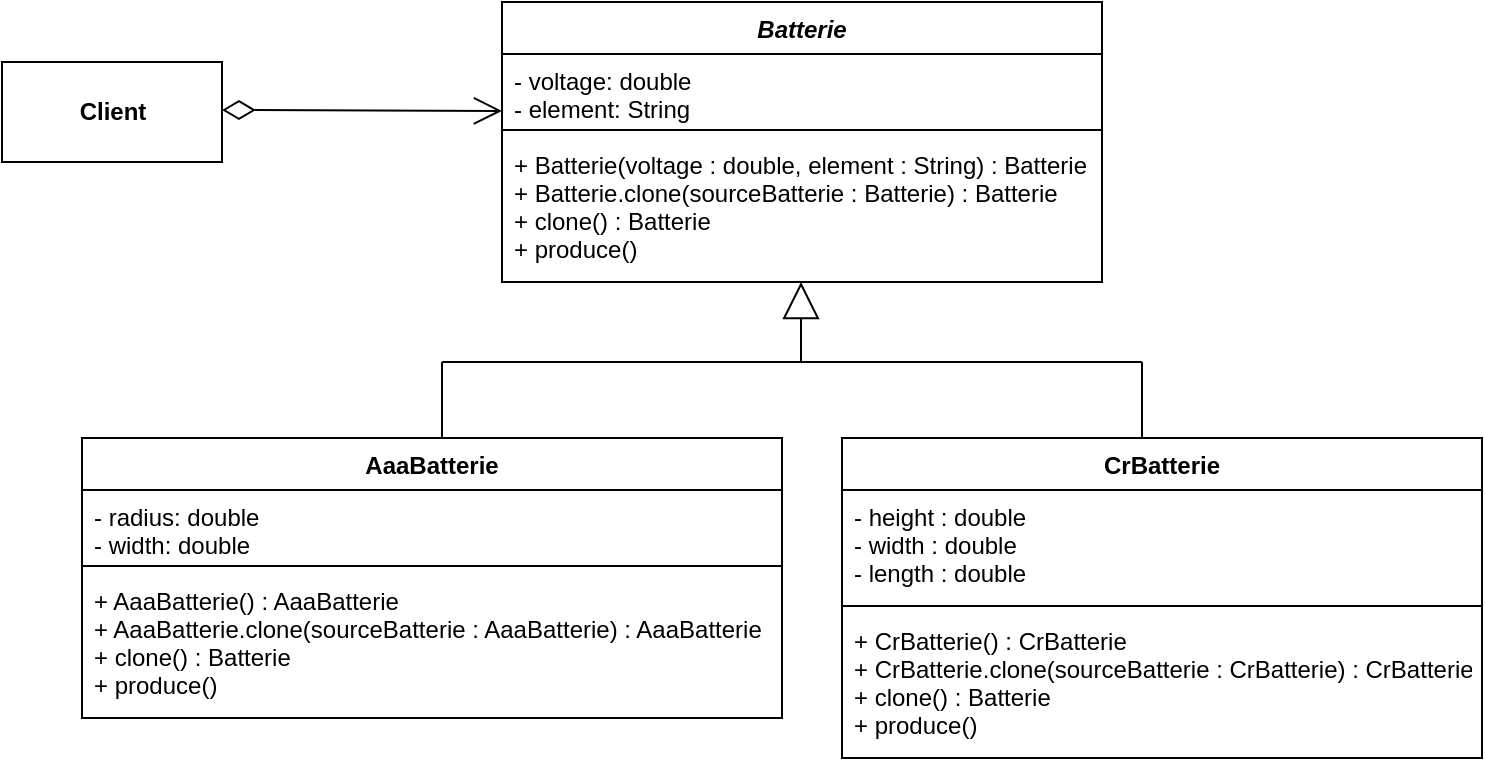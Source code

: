 <mxfile version="14.5.1" type="device"><diagram id="8u9aWG2pSVpuxZjXuEks" name="Страница 1"><mxGraphModel dx="1086" dy="776" grid="1" gridSize="10" guides="1" tooltips="1" connect="1" arrows="1" fold="1" page="1" pageScale="1" pageWidth="827" pageHeight="1169" math="0" shadow="0"><root><mxCell id="0"/><mxCell id="1" parent="0"/><mxCell id="JDyGznvOX9vCDe61Zie4-1" value="Batterie" style="swimlane;fontStyle=3;align=center;verticalAlign=top;childLayout=stackLayout;horizontal=1;startSize=26;horizontalStack=0;resizeParent=1;resizeParentMax=0;resizeLast=0;collapsible=1;marginBottom=0;" parent="1" vertex="1"><mxGeometry x="300" y="160" width="300" height="140" as="geometry"/></mxCell><mxCell id="JDyGznvOX9vCDe61Zie4-2" value="- voltage: double&#10;- element: String" style="text;strokeColor=none;fillColor=none;align=left;verticalAlign=top;spacingLeft=4;spacingRight=4;overflow=hidden;rotatable=0;points=[[0,0.5],[1,0.5]];portConstraint=eastwest;" parent="JDyGznvOX9vCDe61Zie4-1" vertex="1"><mxGeometry y="26" width="300" height="34" as="geometry"/></mxCell><mxCell id="JDyGznvOX9vCDe61Zie4-3" value="" style="line;strokeWidth=1;fillColor=none;align=left;verticalAlign=middle;spacingTop=-1;spacingLeft=3;spacingRight=3;rotatable=0;labelPosition=right;points=[];portConstraint=eastwest;" parent="JDyGznvOX9vCDe61Zie4-1" vertex="1"><mxGeometry y="60" width="300" height="8" as="geometry"/></mxCell><mxCell id="JDyGznvOX9vCDe61Zie4-4" value="+ Batterie(voltage : double, element : String) : Batterie&#10;+ Batterie.clone(sourceBatterie : Batterie) : Batterie&#10;+ clone() : Batterie&#10;+ produce()" style="text;strokeColor=none;fillColor=none;align=left;verticalAlign=top;spacingLeft=4;spacingRight=4;overflow=hidden;rotatable=0;points=[[0,0.5],[1,0.5]];portConstraint=eastwest;" parent="JDyGznvOX9vCDe61Zie4-1" vertex="1"><mxGeometry y="68" width="300" height="72" as="geometry"/></mxCell><mxCell id="JDyGznvOX9vCDe61Zie4-5" value="AaaBatterie" style="swimlane;fontStyle=1;align=center;verticalAlign=top;childLayout=stackLayout;horizontal=1;startSize=26;horizontalStack=0;resizeParent=1;resizeParentMax=0;resizeLast=0;collapsible=1;marginBottom=0;" parent="1" vertex="1"><mxGeometry x="90" y="378" width="350" height="140" as="geometry"/></mxCell><mxCell id="JDyGznvOX9vCDe61Zie4-6" value="- radius: double&#10;- width: double" style="text;strokeColor=none;fillColor=none;align=left;verticalAlign=top;spacingLeft=4;spacingRight=4;overflow=hidden;rotatable=0;points=[[0,0.5],[1,0.5]];portConstraint=eastwest;" parent="JDyGznvOX9vCDe61Zie4-5" vertex="1"><mxGeometry y="26" width="350" height="34" as="geometry"/></mxCell><mxCell id="JDyGznvOX9vCDe61Zie4-7" value="" style="line;strokeWidth=1;fillColor=none;align=left;verticalAlign=middle;spacingTop=-1;spacingLeft=3;spacingRight=3;rotatable=0;labelPosition=right;points=[];portConstraint=eastwest;" parent="JDyGznvOX9vCDe61Zie4-5" vertex="1"><mxGeometry y="60" width="350" height="8" as="geometry"/></mxCell><mxCell id="JDyGznvOX9vCDe61Zie4-8" value="+ AaaBatterie() : AaaBatterie&#10;+ AaaBatterie.clone(sourceBatterie : AaaBatterie) : AaaBatterie&#10;+ clone() : Batterie&#10;+ produce()" style="text;strokeColor=none;fillColor=none;align=left;verticalAlign=top;spacingLeft=4;spacingRight=4;overflow=hidden;rotatable=0;points=[[0,0.5],[1,0.5]];portConstraint=eastwest;" parent="JDyGznvOX9vCDe61Zie4-5" vertex="1"><mxGeometry y="68" width="350" height="72" as="geometry"/></mxCell><mxCell id="JDyGznvOX9vCDe61Zie4-9" value="CrBatterie" style="swimlane;fontStyle=1;align=center;verticalAlign=top;childLayout=stackLayout;horizontal=1;startSize=26;horizontalStack=0;resizeParent=1;resizeParentMax=0;resizeLast=0;collapsible=1;marginBottom=0;" parent="1" vertex="1"><mxGeometry x="470" y="378" width="320" height="160" as="geometry"/></mxCell><mxCell id="JDyGznvOX9vCDe61Zie4-10" value="- height : double&#10;- width : double&#10;- length : double" style="text;strokeColor=none;fillColor=none;align=left;verticalAlign=top;spacingLeft=4;spacingRight=4;overflow=hidden;rotatable=0;points=[[0,0.5],[1,0.5]];portConstraint=eastwest;" parent="JDyGznvOX9vCDe61Zie4-9" vertex="1"><mxGeometry y="26" width="320" height="54" as="geometry"/></mxCell><mxCell id="JDyGznvOX9vCDe61Zie4-11" value="" style="line;strokeWidth=1;fillColor=none;align=left;verticalAlign=middle;spacingTop=-1;spacingLeft=3;spacingRight=3;rotatable=0;labelPosition=right;points=[];portConstraint=eastwest;" parent="JDyGznvOX9vCDe61Zie4-9" vertex="1"><mxGeometry y="80" width="320" height="8" as="geometry"/></mxCell><mxCell id="JDyGznvOX9vCDe61Zie4-12" value="+ CrBatterie() : CrBatterie&#10;+ CrBatterie.clone(sourceBatterie : CrBatterie) : CrBatterie&#10;+ clone() : Batterie&#10;+ produce()" style="text;strokeColor=none;fillColor=none;align=left;verticalAlign=top;spacingLeft=4;spacingRight=4;overflow=hidden;rotatable=0;points=[[0,0.5],[1,0.5]];portConstraint=eastwest;" parent="JDyGznvOX9vCDe61Zie4-9" vertex="1"><mxGeometry y="88" width="320" height="72" as="geometry"/></mxCell><mxCell id="JDyGznvOX9vCDe61Zie4-14" value="&lt;b&gt;Client&lt;/b&gt;" style="html=1;" parent="1" vertex="1"><mxGeometry x="50" y="190" width="110" height="50" as="geometry"/></mxCell><mxCell id="JDyGznvOX9vCDe61Zie4-16" value="" style="endArrow=open;html=1;endSize=12;startArrow=diamondThin;startSize=14;startFill=0;edgeStyle=orthogonalEdgeStyle;align=left;verticalAlign=bottom;entryX=0;entryY=0.838;entryDx=0;entryDy=0;entryPerimeter=0;" parent="1" target="JDyGznvOX9vCDe61Zie4-2" edge="1"><mxGeometry x="-1" y="65" relative="1" as="geometry"><mxPoint x="160" y="214" as="sourcePoint"/><mxPoint x="290" y="214.5" as="targetPoint"/><mxPoint x="-10" y="1" as="offset"/></mxGeometry></mxCell><mxCell id="JDyGznvOX9vCDe61Zie4-17" value="" style="endArrow=block;endSize=16;endFill=0;html=1;" parent="1" edge="1"><mxGeometry x="-1" y="-70" width="160" relative="1" as="geometry"><mxPoint x="449.5" y="340" as="sourcePoint"/><mxPoint x="449.5" y="300" as="targetPoint"/><mxPoint as="offset"/></mxGeometry></mxCell><mxCell id="JDyGznvOX9vCDe61Zie4-18" value="" style="endArrow=none;html=1;edgeStyle=orthogonalEdgeStyle;" parent="1" edge="1"><mxGeometry relative="1" as="geometry"><mxPoint x="270" y="340" as="sourcePoint"/><mxPoint x="620" y="340" as="targetPoint"/></mxGeometry></mxCell><mxCell id="JDyGznvOX9vCDe61Zie4-21" value="" style="endArrow=none;html=1;" parent="1" edge="1"><mxGeometry relative="1" as="geometry"><mxPoint x="270" y="378" as="sourcePoint"/><mxPoint x="270" y="340" as="targetPoint"/></mxGeometry></mxCell><mxCell id="JDyGznvOX9vCDe61Zie4-24" value="" style="endArrow=none;html=1;" parent="1" edge="1"><mxGeometry relative="1" as="geometry"><mxPoint x="620" y="378" as="sourcePoint"/><mxPoint x="620" y="340" as="targetPoint"/></mxGeometry></mxCell></root></mxGraphModel></diagram></mxfile>